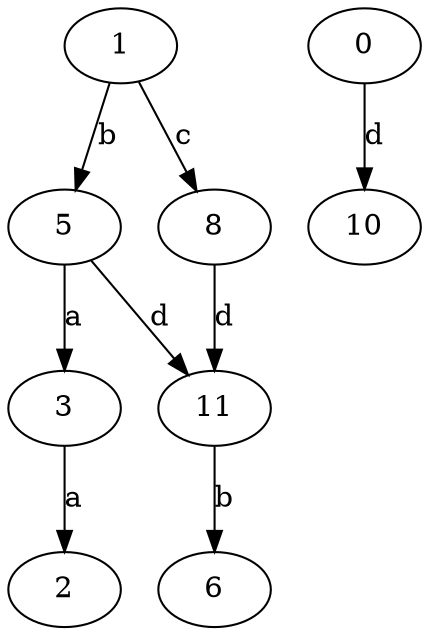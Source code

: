 strict digraph  {
1;
2;
3;
5;
6;
8;
10;
0;
11;
1 -> 5  [label=b];
1 -> 8  [label=c];
3 -> 2  [label=a];
5 -> 3  [label=a];
5 -> 11  [label=d];
8 -> 11  [label=d];
0 -> 10  [label=d];
11 -> 6  [label=b];
}
